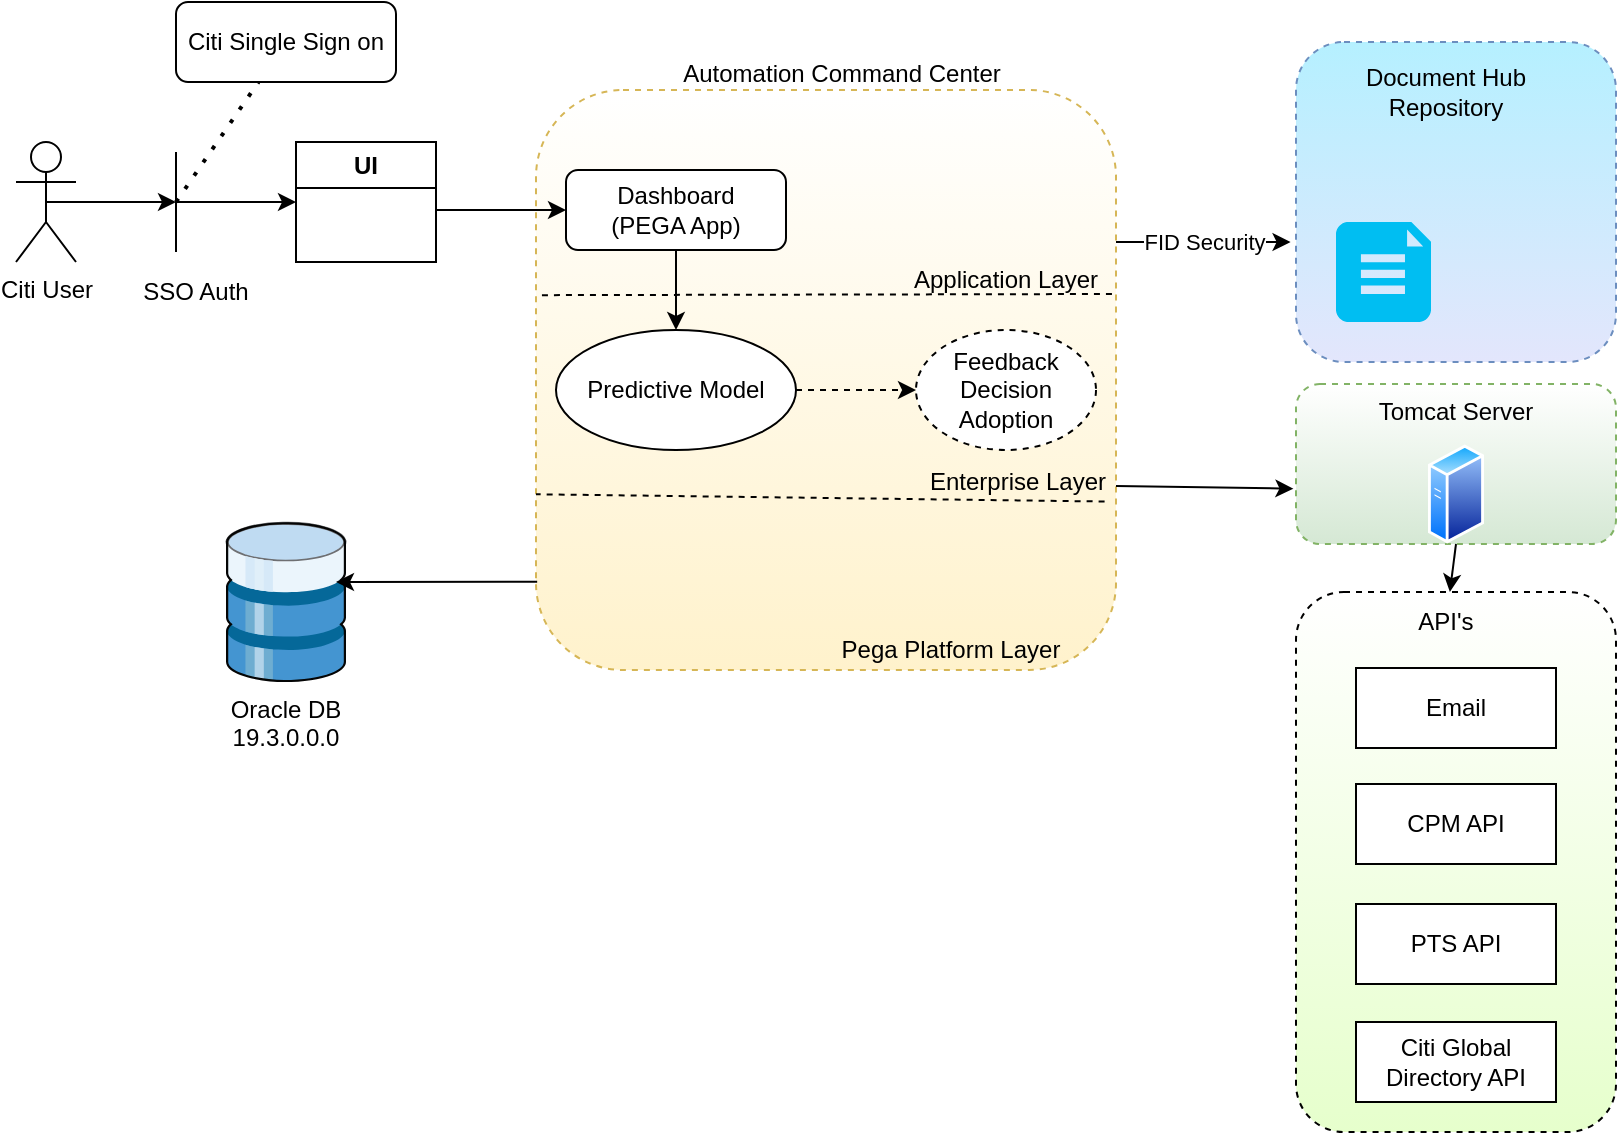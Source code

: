<mxfile version="24.7.6">
  <diagram name="Page-1" id="JeuteiJrWNUM56fj1YCd">
    <mxGraphModel dx="794" dy="420" grid="1" gridSize="10" guides="1" tooltips="1" connect="1" arrows="1" fold="1" page="1" pageScale="1" pageWidth="850" pageHeight="1100" math="0" shadow="0">
      <root>
        <object label="" id="0">
          <mxCell />
        </object>
        <mxCell id="1" parent="0" />
        <object label="Citi User&lt;div&gt;&lt;br&gt;&lt;/div&gt;" id="f4_67E3yVyobe0MgWhKP-1">
          <mxCell style="shape=umlActor;verticalLabelPosition=bottom;verticalAlign=top;html=1;outlineConnect=0;" parent="1" vertex="1">
            <mxGeometry x="40" y="100" width="30" height="60" as="geometry" />
          </mxCell>
        </object>
        <mxCell id="f4_67E3yVyobe0MgWhKP-9" value="" style="endArrow=none;dashed=1;html=1;dashPattern=1 3;strokeWidth=2;rounded=0;" parent="1" target="f4_67E3yVyobe0MgWhKP-13" edge="1">
          <mxGeometry width="50" height="50" relative="1" as="geometry">
            <mxPoint x="120" y="130" as="sourcePoint" />
            <mxPoint x="170" y="60" as="targetPoint" />
          </mxGeometry>
        </mxCell>
        <mxCell id="f4_67E3yVyobe0MgWhKP-10" value="" style="endArrow=none;html=1;rounded=0;" parent="1" target="f4_67E3yVyobe0MgWhKP-8" edge="1">
          <mxGeometry width="50" height="50" relative="1" as="geometry">
            <mxPoint x="119.5" y="160" as="sourcePoint" />
            <mxPoint x="119.5" y="100" as="targetPoint" />
          </mxGeometry>
        </mxCell>
        <mxCell id="f4_67E3yVyobe0MgWhKP-8" value="SSO Auth" style="text;html=1;align=center;verticalAlign=middle;whiteSpace=wrap;rounded=0;" parent="1" vertex="1">
          <mxGeometry x="100" y="160" width="60" height="30" as="geometry" />
        </mxCell>
        <mxCell id="f4_67E3yVyobe0MgWhKP-11" value="" style="endArrow=none;html=1;rounded=0;" parent="1" edge="1">
          <mxGeometry width="50" height="50" relative="1" as="geometry">
            <mxPoint x="120" y="155" as="sourcePoint" />
            <mxPoint x="120" y="105" as="targetPoint" />
          </mxGeometry>
        </mxCell>
        <mxCell id="f4_67E3yVyobe0MgWhKP-12" value="" style="endArrow=classic;html=1;rounded=0;exitX=0.5;exitY=0.5;exitDx=0;exitDy=0;exitPerimeter=0;" parent="1" source="f4_67E3yVyobe0MgWhKP-1" edge="1">
          <mxGeometry width="50" height="50" relative="1" as="geometry">
            <mxPoint x="380" y="150" as="sourcePoint" />
            <mxPoint x="120" y="130" as="targetPoint" />
          </mxGeometry>
        </mxCell>
        <mxCell id="f4_67E3yVyobe0MgWhKP-13" value="Citi Single Sign on" style="rounded=1;whiteSpace=wrap;html=1;" parent="1" vertex="1">
          <mxGeometry x="120" y="30" width="110" height="40" as="geometry" />
        </mxCell>
        <mxCell id="f4_67E3yVyobe0MgWhKP-14" value="UI" style="swimlane;whiteSpace=wrap;html=1;" parent="1" vertex="1">
          <mxGeometry x="180" y="100" width="70" height="60" as="geometry" />
        </mxCell>
        <mxCell id="f4_67E3yVyobe0MgWhKP-15" value="" style="endArrow=classic;html=1;rounded=0;entryX=0;entryY=0.5;entryDx=0;entryDy=0;" parent="1" target="f4_67E3yVyobe0MgWhKP-14" edge="1">
          <mxGeometry width="50" height="50" relative="1" as="geometry">
            <mxPoint x="120" y="130" as="sourcePoint" />
            <mxPoint x="430" y="100" as="targetPoint" />
          </mxGeometry>
        </mxCell>
        <mxCell id="f4_67E3yVyobe0MgWhKP-16" value="" style="whiteSpace=wrap;html=1;aspect=fixed;rounded=1;dashed=1;fillColor=#fff2cc;strokeColor=#d6b656;gradientColor=#ffffff;gradientDirection=north;" parent="1" vertex="1">
          <mxGeometry x="300" y="74" width="290" height="290" as="geometry" />
        </mxCell>
        <mxCell id="f4_67E3yVyobe0MgWhKP-31" value="" style="edgeStyle=orthogonalEdgeStyle;rounded=0;orthogonalLoop=1;jettySize=auto;html=1;" parent="1" source="f4_67E3yVyobe0MgWhKP-19" target="f4_67E3yVyobe0MgWhKP-29" edge="1">
          <mxGeometry relative="1" as="geometry" />
        </mxCell>
        <mxCell id="f4_67E3yVyobe0MgWhKP-19" value="Dashboard&lt;div&gt;(PEGA App)&lt;/div&gt;" style="rounded=1;whiteSpace=wrap;html=1;" parent="1" vertex="1">
          <mxGeometry x="315" y="114" width="110" height="40" as="geometry" />
        </mxCell>
        <mxCell id="f4_67E3yVyobe0MgWhKP-23" value="" style="endArrow=classic;html=1;rounded=0;entryX=0;entryY=0.5;entryDx=0;entryDy=0;" parent="1" target="f4_67E3yVyobe0MgWhKP-19" edge="1">
          <mxGeometry width="50" height="50" relative="1" as="geometry">
            <mxPoint x="250" y="134" as="sourcePoint" />
            <mxPoint x="320.0" y="129.57" as="targetPoint" />
          </mxGeometry>
        </mxCell>
        <mxCell id="f4_67E3yVyobe0MgWhKP-27" value="Feedback Decision Adoption" style="ellipse;whiteSpace=wrap;html=1;dashed=1;" parent="1" vertex="1">
          <mxGeometry x="490" y="194" width="90" height="60" as="geometry" />
        </mxCell>
        <mxCell id="f4_67E3yVyobe0MgWhKP-32" value="" style="edgeStyle=orthogonalEdgeStyle;rounded=0;orthogonalLoop=1;jettySize=auto;html=1;dashed=1;" parent="1" source="f4_67E3yVyobe0MgWhKP-29" target="f4_67E3yVyobe0MgWhKP-27" edge="1">
          <mxGeometry relative="1" as="geometry" />
        </mxCell>
        <mxCell id="f4_67E3yVyobe0MgWhKP-29" value="Predictive Model" style="ellipse;whiteSpace=wrap;html=1;" parent="1" vertex="1">
          <mxGeometry x="310" y="194" width="120" height="60" as="geometry" />
        </mxCell>
        <mxCell id="f4_67E3yVyobe0MgWhKP-33" value="" style="rounded=1;whiteSpace=wrap;html=1;dashed=1;gradientColor=#E6FFCC;" parent="1" vertex="1">
          <mxGeometry x="680" y="325" width="160" height="270" as="geometry" />
        </mxCell>
        <mxCell id="f4_67E3yVyobe0MgWhKP-34" value="API&#39;s" style="text;html=1;align=center;verticalAlign=middle;whiteSpace=wrap;rounded=0;" parent="1" vertex="1">
          <mxGeometry x="695" y="325" width="120" height="30" as="geometry" />
        </mxCell>
        <mxCell id="f4_67E3yVyobe0MgWhKP-38" value="Email" style="rounded=0;whiteSpace=wrap;html=1;" parent="1" vertex="1">
          <mxGeometry x="710" y="363" width="100" height="40" as="geometry" />
        </mxCell>
        <mxCell id="f4_67E3yVyobe0MgWhKP-39" value="CPM API" style="rounded=0;whiteSpace=wrap;html=1;" parent="1" vertex="1">
          <mxGeometry x="710" y="421" width="100" height="40" as="geometry" />
        </mxCell>
        <mxCell id="f4_67E3yVyobe0MgWhKP-40" value="PTS API" style="rounded=0;whiteSpace=wrap;html=1;" parent="1" vertex="1">
          <mxGeometry x="710" y="481" width="100" height="40" as="geometry" />
        </mxCell>
        <mxCell id="f4_67E3yVyobe0MgWhKP-41" value="Citi Global Directory API" style="rounded=0;whiteSpace=wrap;html=1;" parent="1" vertex="1">
          <mxGeometry x="710" y="540" width="100" height="40" as="geometry" />
        </mxCell>
        <mxCell id="f4_67E3yVyobe0MgWhKP-60" value="Oracle DB 19.3.0.0.0" style="shape=mxgraph.veeam.3d.medium_datastore;whiteSpace=wrap;html=1;boundedLbl=1;backgroundOutline=1;size=15;sketch=0;shadow=0;dashed=0;labelPosition=center;verticalLabelPosition=bottom;verticalAlign=top;outlineConnect=0;" parent="1" vertex="1">
          <mxGeometry x="145" y="290" width="60" height="80" as="geometry" />
        </mxCell>
        <mxCell id="f4_67E3yVyobe0MgWhKP-69" value="" style="whiteSpace=wrap;html=1;aspect=fixed;rounded=1;dashed=1;fillColor=#E3E6FC;strokeColor=#6c8ebf;gradientDirection=north;gradientColor=#B5F0FF;" parent="1" vertex="1">
          <mxGeometry x="680" y="50" width="160" height="160" as="geometry" />
        </mxCell>
        <mxCell id="JpyrA56GdO4GCkvxSW_a-2" value="" style="verticalLabelPosition=bottom;html=1;verticalAlign=top;align=center;strokeColor=none;fillColor=#00BEF2;shape=mxgraph.azure.file_2;pointerEvents=1;" vertex="1" parent="1">
          <mxGeometry x="700" y="140" width="47.5" height="50" as="geometry" />
        </mxCell>
        <mxCell id="JpyrA56GdO4GCkvxSW_a-3" value="Document Hub Repository" style="text;html=1;align=center;verticalAlign=middle;whiteSpace=wrap;rounded=0;" vertex="1" parent="1">
          <mxGeometry x="690" y="60" width="130" height="30" as="geometry" />
        </mxCell>
        <mxCell id="JpyrA56GdO4GCkvxSW_a-9" value="" style="endArrow=classic;html=1;rounded=0;entryX=-0.017;entryY=0.625;entryDx=0;entryDy=0;entryPerimeter=0;" edge="1" parent="1" target="f4_67E3yVyobe0MgWhKP-69">
          <mxGeometry relative="1" as="geometry">
            <mxPoint x="590" y="150" as="sourcePoint" />
            <mxPoint x="650" y="150" as="targetPoint" />
          </mxGeometry>
        </mxCell>
        <mxCell id="JpyrA56GdO4GCkvxSW_a-10" value="FID Security" style="edgeLabel;resizable=0;html=1;;align=center;verticalAlign=middle;" connectable="0" vertex="1" parent="JpyrA56GdO4GCkvxSW_a-9">
          <mxGeometry relative="1" as="geometry" />
        </mxCell>
        <mxCell id="JpyrA56GdO4GCkvxSW_a-12" value="Automation Command Center" style="text;html=1;align=center;verticalAlign=middle;whiteSpace=wrap;rounded=0;" vertex="1" parent="1">
          <mxGeometry x="363" y="51" width="180" height="30" as="geometry" />
        </mxCell>
        <mxCell id="JpyrA56GdO4GCkvxSW_a-13" value="" style="endArrow=none;dashed=1;html=1;rounded=0;exitX=0.993;exitY=0.347;exitDx=0;exitDy=0;exitPerimeter=0;entryX=0.005;entryY=0.349;entryDx=0;entryDy=0;entryPerimeter=0;" edge="1" parent="1">
          <mxGeometry width="50" height="50" relative="1" as="geometry">
            <mxPoint x="587.97" y="176" as="sourcePoint" />
            <mxPoint x="301.45" y="176.58" as="targetPoint" />
          </mxGeometry>
        </mxCell>
        <mxCell id="JpyrA56GdO4GCkvxSW_a-17" value="" style="endArrow=none;dashed=1;html=1;rounded=0;entryX=0;entryY=0.697;entryDx=0;entryDy=0;entryPerimeter=0;exitX=0.993;exitY=0.692;exitDx=0;exitDy=0;exitPerimeter=0;" edge="1" parent="1" target="f4_67E3yVyobe0MgWhKP-16">
          <mxGeometry width="50" height="50" relative="1" as="geometry">
            <mxPoint x="584.3" y="279.76" as="sourcePoint" />
            <mxPoint x="460" y="264" as="targetPoint" />
          </mxGeometry>
        </mxCell>
        <mxCell id="JpyrA56GdO4GCkvxSW_a-19" value="Application Layer" style="text;html=1;align=center;verticalAlign=middle;whiteSpace=wrap;rounded=0;" vertex="1" parent="1">
          <mxGeometry x="480" y="154" width="110" height="30" as="geometry" />
        </mxCell>
        <mxCell id="JpyrA56GdO4GCkvxSW_a-23" value="Enterprise Layer" style="text;html=1;align=center;verticalAlign=middle;whiteSpace=wrap;rounded=0;" vertex="1" parent="1">
          <mxGeometry x="491" y="255" width="100" height="30" as="geometry" />
        </mxCell>
        <mxCell id="JpyrA56GdO4GCkvxSW_a-24" value="Pega Platform Layer" style="text;html=1;align=center;verticalAlign=middle;whiteSpace=wrap;rounded=0;" vertex="1" parent="1">
          <mxGeometry x="450" y="339" width="115" height="30" as="geometry" />
        </mxCell>
        <mxCell id="JpyrA56GdO4GCkvxSW_a-28" value="" style="endArrow=classic;html=1;rounded=0;entryX=-0.008;entryY=0.654;entryDx=0;entryDy=0;entryPerimeter=0;" edge="1" parent="1" target="JpyrA56GdO4GCkvxSW_a-31">
          <mxGeometry width="50" height="50" relative="1" as="geometry">
            <mxPoint x="590" y="272" as="sourcePoint" />
            <mxPoint x="670" y="273" as="targetPoint" />
          </mxGeometry>
        </mxCell>
        <mxCell id="JpyrA56GdO4GCkvxSW_a-30" value="" style="endArrow=classic;html=1;rounded=0;exitX=0.002;exitY=0.848;exitDx=0;exitDy=0;exitPerimeter=0;" edge="1" parent="1" source="f4_67E3yVyobe0MgWhKP-16">
          <mxGeometry width="50" height="50" relative="1" as="geometry">
            <mxPoint x="230" y="355" as="sourcePoint" />
            <mxPoint x="200" y="320" as="targetPoint" />
          </mxGeometry>
        </mxCell>
        <mxCell id="JpyrA56GdO4GCkvxSW_a-31" value="" style="rounded=1;whiteSpace=wrap;html=1;dashed=1;fillColor=#d5e8d4;strokeColor=#82b366;gradientColor=#FFFFFF;gradientDirection=north;" vertex="1" parent="1">
          <mxGeometry x="680" y="221" width="160" height="80" as="geometry" />
        </mxCell>
        <mxCell id="JpyrA56GdO4GCkvxSW_a-32" value="" style="image;aspect=fixed;perimeter=ellipsePerimeter;html=1;align=center;shadow=0;dashed=0;spacingTop=3;image=img/lib/active_directory/generic_server.svg;" vertex="1" parent="1">
          <mxGeometry x="746" y="251" width="28.0" height="50" as="geometry" />
        </mxCell>
        <mxCell id="JpyrA56GdO4GCkvxSW_a-33" value="Tomcat Server" style="text;html=1;align=center;verticalAlign=middle;whiteSpace=wrap;rounded=0;" vertex="1" parent="1">
          <mxGeometry x="715" y="220" width="90" height="30" as="geometry" />
        </mxCell>
        <mxCell id="JpyrA56GdO4GCkvxSW_a-35" value="" style="endArrow=classic;html=1;rounded=0;exitX=0.5;exitY=1;exitDx=0;exitDy=0;" edge="1" parent="1" source="JpyrA56GdO4GCkvxSW_a-32" target="f4_67E3yVyobe0MgWhKP-34">
          <mxGeometry width="50" height="50" relative="1" as="geometry">
            <mxPoint x="570" y="400" as="sourcePoint" />
            <mxPoint x="620" y="350" as="targetPoint" />
          </mxGeometry>
        </mxCell>
      </root>
    </mxGraphModel>
  </diagram>
</mxfile>
